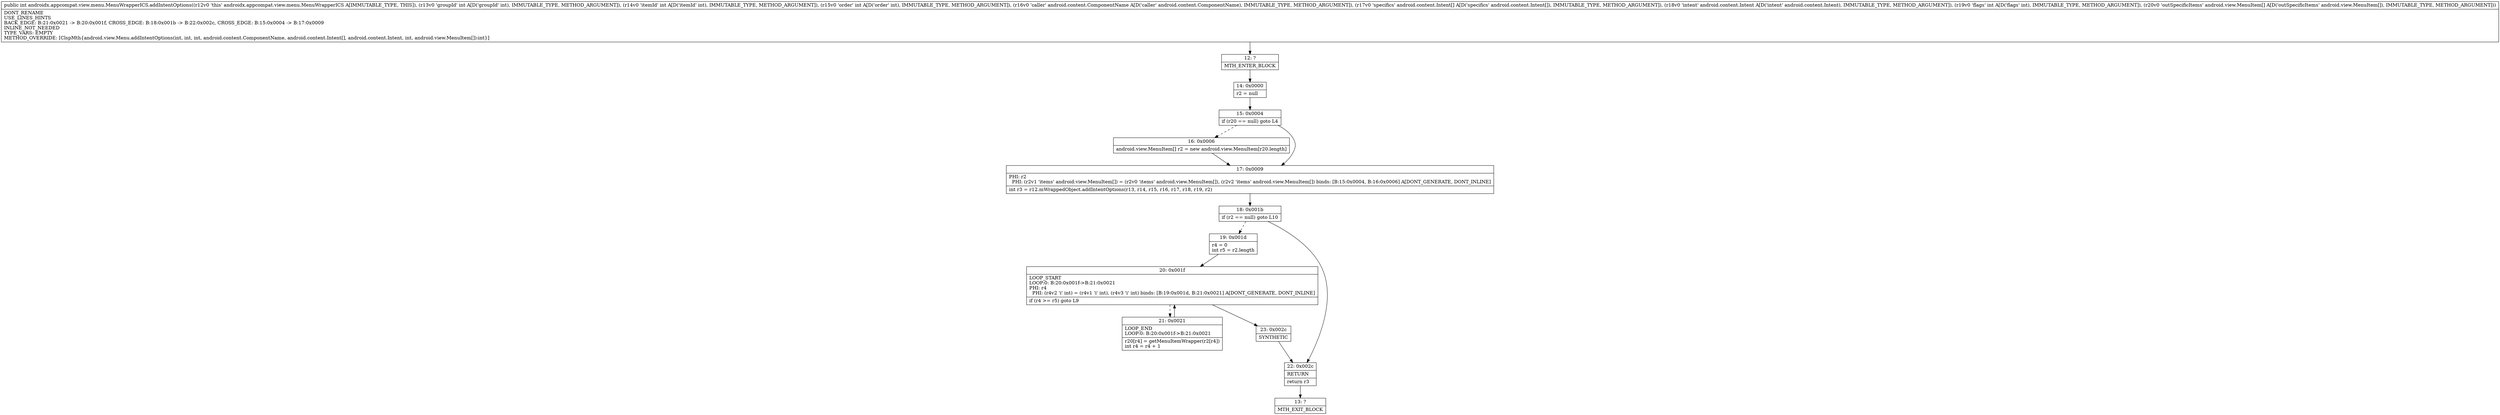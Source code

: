 digraph "CFG forandroidx.appcompat.view.menu.MenuWrapperICS.addIntentOptions(IIILandroid\/content\/ComponentName;[Landroid\/content\/Intent;Landroid\/content\/Intent;I[Landroid\/view\/MenuItem;)I" {
Node_12 [shape=record,label="{12\:\ ?|MTH_ENTER_BLOCK\l}"];
Node_14 [shape=record,label="{14\:\ 0x0000|r2 = null\l}"];
Node_15 [shape=record,label="{15\:\ 0x0004|if (r20 == null) goto L4\l}"];
Node_16 [shape=record,label="{16\:\ 0x0006|android.view.MenuItem[] r2 = new android.view.MenuItem[r20.length]\l}"];
Node_17 [shape=record,label="{17\:\ 0x0009|PHI: r2 \l  PHI: (r2v1 'items' android.view.MenuItem[]) = (r2v0 'items' android.view.MenuItem[]), (r2v2 'items' android.view.MenuItem[]) binds: [B:15:0x0004, B:16:0x0006] A[DONT_GENERATE, DONT_INLINE]\l|int r3 = r12.mWrappedObject.addIntentOptions(r13, r14, r15, r16, r17, r18, r19, r2)\l}"];
Node_18 [shape=record,label="{18\:\ 0x001b|if (r2 == null) goto L10\l}"];
Node_19 [shape=record,label="{19\:\ 0x001d|r4 = 0\lint r5 = r2.length\l}"];
Node_20 [shape=record,label="{20\:\ 0x001f|LOOP_START\lLOOP:0: B:20:0x001f\-\>B:21:0x0021\lPHI: r4 \l  PHI: (r4v2 'i' int) = (r4v1 'i' int), (r4v3 'i' int) binds: [B:19:0x001d, B:21:0x0021] A[DONT_GENERATE, DONT_INLINE]\l|if (r4 \>= r5) goto L9\l}"];
Node_21 [shape=record,label="{21\:\ 0x0021|LOOP_END\lLOOP:0: B:20:0x001f\-\>B:21:0x0021\l|r20[r4] = getMenuItemWrapper(r2[r4])\lint r4 = r4 + 1\l}"];
Node_23 [shape=record,label="{23\:\ 0x002c|SYNTHETIC\l}"];
Node_22 [shape=record,label="{22\:\ 0x002c|RETURN\l|return r3\l}"];
Node_13 [shape=record,label="{13\:\ ?|MTH_EXIT_BLOCK\l}"];
MethodNode[shape=record,label="{public int androidx.appcompat.view.menu.MenuWrapperICS.addIntentOptions((r12v0 'this' androidx.appcompat.view.menu.MenuWrapperICS A[IMMUTABLE_TYPE, THIS]), (r13v0 'groupId' int A[D('groupId' int), IMMUTABLE_TYPE, METHOD_ARGUMENT]), (r14v0 'itemId' int A[D('itemId' int), IMMUTABLE_TYPE, METHOD_ARGUMENT]), (r15v0 'order' int A[D('order' int), IMMUTABLE_TYPE, METHOD_ARGUMENT]), (r16v0 'caller' android.content.ComponentName A[D('caller' android.content.ComponentName), IMMUTABLE_TYPE, METHOD_ARGUMENT]), (r17v0 'specifics' android.content.Intent[] A[D('specifics' android.content.Intent[]), IMMUTABLE_TYPE, METHOD_ARGUMENT]), (r18v0 'intent' android.content.Intent A[D('intent' android.content.Intent), IMMUTABLE_TYPE, METHOD_ARGUMENT]), (r19v0 'flags' int A[D('flags' int), IMMUTABLE_TYPE, METHOD_ARGUMENT]), (r20v0 'outSpecificItems' android.view.MenuItem[] A[D('outSpecificItems' android.view.MenuItem[]), IMMUTABLE_TYPE, METHOD_ARGUMENT]))  | DONT_RENAME\lUSE_LINES_HINTS\lBACK_EDGE: B:21:0x0021 \-\> B:20:0x001f, CROSS_EDGE: B:18:0x001b \-\> B:22:0x002c, CROSS_EDGE: B:15:0x0004 \-\> B:17:0x0009\lINLINE_NOT_NEEDED\lTYPE_VARS: EMPTY\lMETHOD_OVERRIDE: [ClspMth\{android.view.Menu.addIntentOptions(int, int, int, android.content.ComponentName, android.content.Intent[], android.content.Intent, int, android.view.MenuItem[]):int\}]\l}"];
MethodNode -> Node_12;Node_12 -> Node_14;
Node_14 -> Node_15;
Node_15 -> Node_16[style=dashed];
Node_15 -> Node_17;
Node_16 -> Node_17;
Node_17 -> Node_18;
Node_18 -> Node_19[style=dashed];
Node_18 -> Node_22;
Node_19 -> Node_20;
Node_20 -> Node_21[style=dashed];
Node_20 -> Node_23;
Node_21 -> Node_20;
Node_23 -> Node_22;
Node_22 -> Node_13;
}

